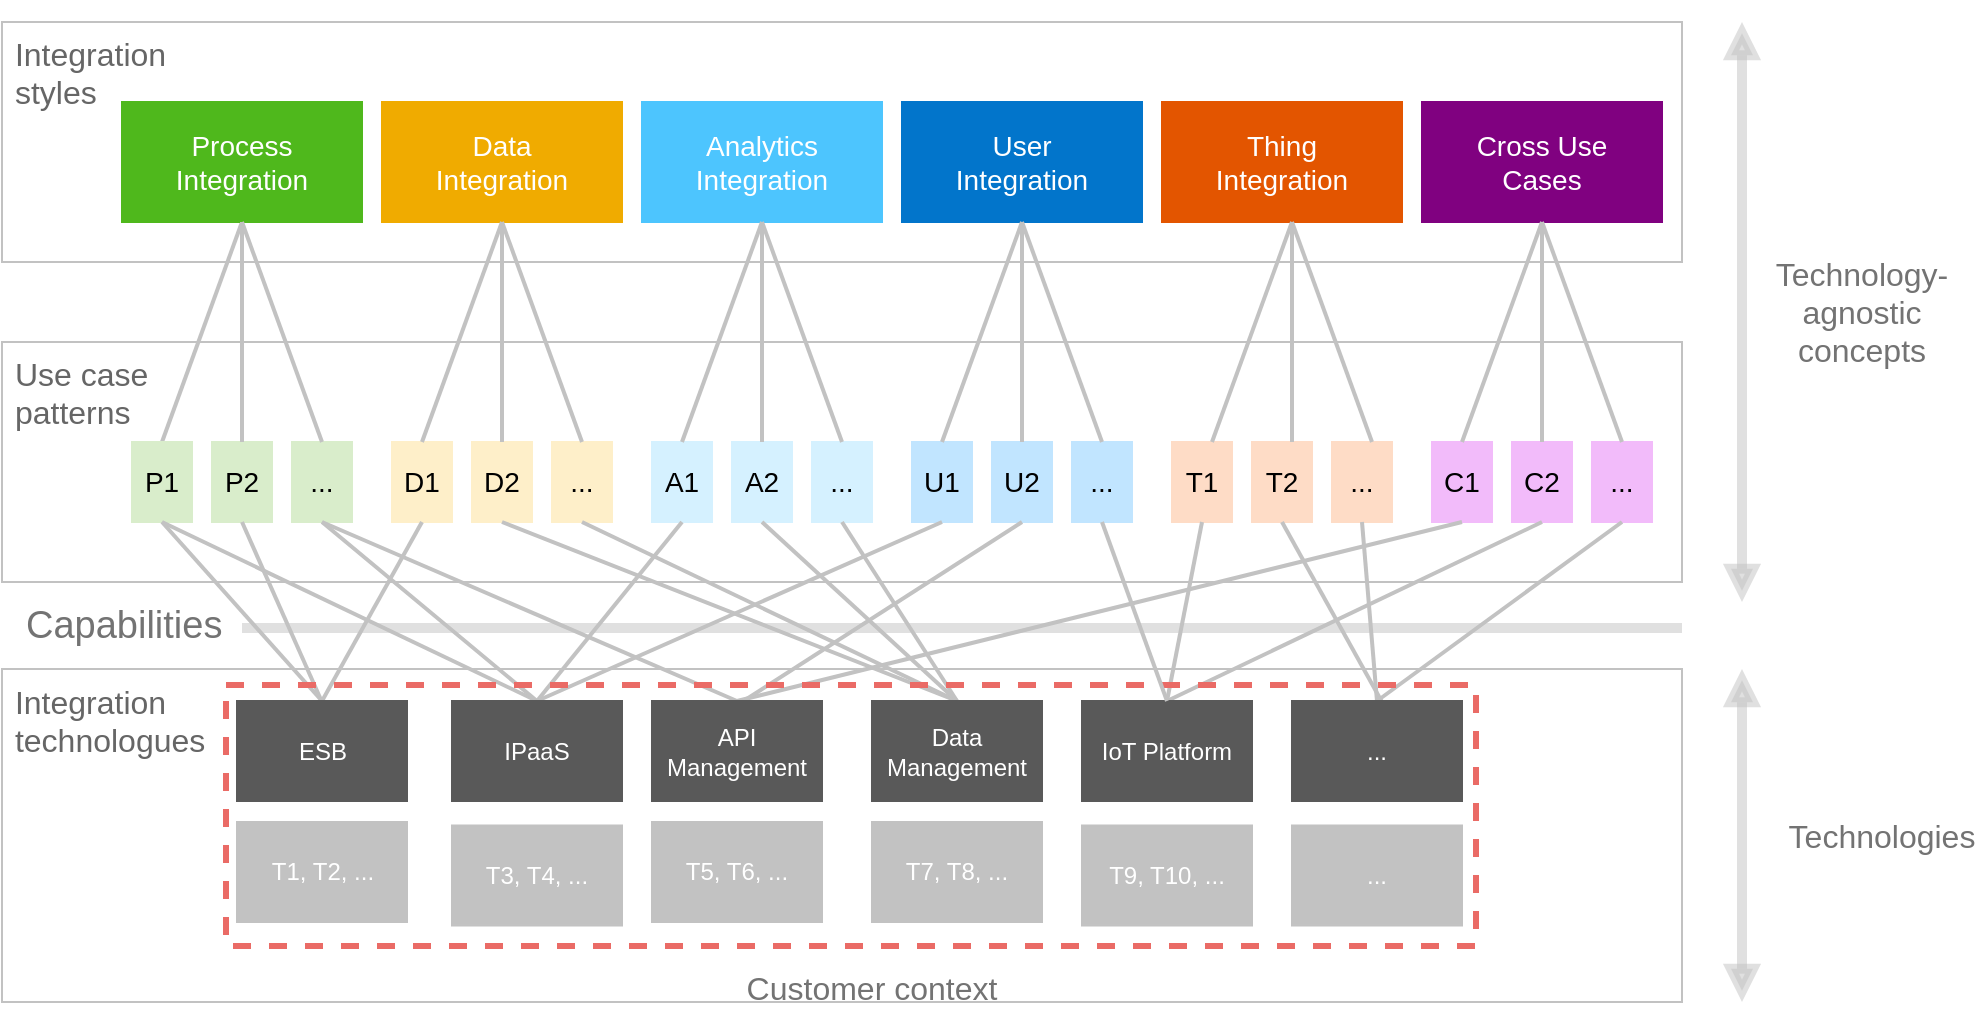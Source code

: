 <mxfile version="22.0.3" type="device">
  <diagram name="Page-1" id="_lqPYmAU1KwCuKE_Vca8">
    <mxGraphModel dx="906" dy="674" grid="1" gridSize="10" guides="1" tooltips="1" connect="1" arrows="1" fold="1" page="1" pageScale="1" pageWidth="827" pageHeight="1169" math="0" shadow="0">
      <root>
        <mxCell id="0" />
        <mxCell id="1" parent="0" />
        <mxCell id="ER2RMjXM4kwSJIYZ8Odj-1" value="&amp;nbsp;Integration &lt;br style=&quot;font-size: 16px;&quot;&gt;&amp;nbsp;styles" style="rounded=0;whiteSpace=wrap;html=1;strokeColor=#C2C2C2;fontSize=16;align=left;verticalAlign=top;fontColor=#666666;" vertex="1" parent="1">
          <mxGeometry x="30" y="30" width="840" height="120" as="geometry" />
        </mxCell>
        <mxCell id="ER2RMjXM4kwSJIYZ8Odj-2" value="&amp;nbsp;Use case&lt;br&gt;&amp;nbsp;patterns" style="rounded=0;whiteSpace=wrap;html=1;strokeColor=#C2C2C2;fontSize=16;align=left;verticalAlign=top;fontColor=#666666;" vertex="1" parent="1">
          <mxGeometry x="30" y="190" width="840" height="120" as="geometry" />
        </mxCell>
        <mxCell id="ER2RMjXM4kwSJIYZ8Odj-3" value="&amp;nbsp;Integration&lt;br&gt;&amp;nbsp;technologues" style="rounded=0;whiteSpace=wrap;html=1;strokeColor=#C2C2C2;fontSize=16;align=left;verticalAlign=top;fontColor=#666666;" vertex="1" parent="1">
          <mxGeometry x="30" y="353.5" width="840" height="166.5" as="geometry" />
        </mxCell>
        <mxCell id="ER2RMjXM4kwSJIYZ8Odj-4" style="edgeStyle=none;shape=connector;rounded=0;orthogonalLoop=1;jettySize=auto;html=1;entryX=0.5;entryY=0;entryDx=0;entryDy=0;labelBackgroundColor=default;strokeColor=#C2C2C2;strokeWidth=2;align=center;verticalAlign=middle;fontFamily=Helvetica;fontSize=11;fontColor=default;startArrow=none;startFill=0;endArrow=none;endFill=0;" edge="1" parent="1" target="ER2RMjXM4kwSJIYZ8Odj-11">
          <mxGeometry relative="1" as="geometry">
            <mxPoint x="150" y="130" as="sourcePoint" />
          </mxGeometry>
        </mxCell>
        <mxCell id="ER2RMjXM4kwSJIYZ8Odj-5" value="&lt;font style=&quot;font-size: 14px;&quot;&gt;Process Integration&lt;/font&gt;" style="rounded=0;whiteSpace=wrap;html=1;fontColor=#FFFFFF;fillColor=#4FB81C;strokeColor=#4FB81C;" vertex="1" parent="1">
          <mxGeometry x="90" y="70" width="120" height="60" as="geometry" />
        </mxCell>
        <mxCell id="ER2RMjXM4kwSJIYZ8Odj-6" value="&lt;font style=&quot;font-size: 14px;&quot;&gt;Data &lt;br&gt;Integration&lt;/font&gt;" style="rounded=0;whiteSpace=wrap;html=1;fontColor=#FFFFFF;fillColor=#F0AB00;strokeColor=#F0AB00;" vertex="1" parent="1">
          <mxGeometry x="220" y="70" width="120" height="60" as="geometry" />
        </mxCell>
        <mxCell id="ER2RMjXM4kwSJIYZ8Odj-7" value="&lt;font style=&quot;font-size: 14px;&quot;&gt;Analytics Integration&lt;/font&gt;" style="rounded=0;whiteSpace=wrap;html=1;fontColor=#FFFFFF;fillColor=#4DC5FE;strokeColor=#4DC5FE;" vertex="1" parent="1">
          <mxGeometry x="350" y="70" width="120" height="60" as="geometry" />
        </mxCell>
        <mxCell id="ER2RMjXM4kwSJIYZ8Odj-8" value="&lt;font style=&quot;font-size: 14px;&quot;&gt;User &lt;br&gt;Integration&lt;/font&gt;" style="rounded=0;whiteSpace=wrap;html=1;fontColor=#FFFFFF;fillColor=#0275CB;strokeColor=#0275CB;" vertex="1" parent="1">
          <mxGeometry x="480" y="70" width="120" height="60" as="geometry" />
        </mxCell>
        <mxCell id="ER2RMjXM4kwSJIYZ8Odj-9" value="&lt;font style=&quot;font-size: 14px;&quot;&gt;Thing &lt;br&gt;Integration&lt;/font&gt;" style="rounded=0;whiteSpace=wrap;html=1;fontColor=#FFFFFF;fillColor=#E35500;strokeColor=#E35500;" vertex="1" parent="1">
          <mxGeometry x="610" y="70" width="120" height="60" as="geometry" />
        </mxCell>
        <mxCell id="ER2RMjXM4kwSJIYZ8Odj-10" value="&lt;font style=&quot;font-size: 14px;&quot;&gt;Cross Use&lt;br&gt;Cases&lt;br&gt;&lt;/font&gt;" style="rounded=0;whiteSpace=wrap;html=1;fontColor=#FFFFFF;fillColor=#800180;strokeColor=#800180;" vertex="1" parent="1">
          <mxGeometry x="740" y="70" width="120" height="60" as="geometry" />
        </mxCell>
        <mxCell id="ER2RMjXM4kwSJIYZ8Odj-11" value="&lt;div style=&quot;font-size: 14px;&quot;&gt;P1&lt;/div&gt;" style="rounded=0;whiteSpace=wrap;html=1;fontColor=#000000;fillColor=#D9EDCB;strokeColor=#D9EDCB;align=center;verticalAlign=middle;fontSize=14;" vertex="1" parent="1">
          <mxGeometry x="95" y="240" width="30" height="40" as="geometry" />
        </mxCell>
        <mxCell id="ER2RMjXM4kwSJIYZ8Odj-12" value="&lt;div style=&quot;font-size: 14px;&quot;&gt;P2&lt;/div&gt;" style="rounded=0;whiteSpace=wrap;html=1;fontColor=#000000;fillColor=#D9EDCB;strokeColor=#D9EDCB;align=center;verticalAlign=middle;fontSize=14;" vertex="1" parent="1">
          <mxGeometry x="135" y="240" width="30" height="40" as="geometry" />
        </mxCell>
        <mxCell id="ER2RMjXM4kwSJIYZ8Odj-13" value="&lt;div style=&quot;font-size: 14px;&quot;&gt;...&lt;/div&gt;" style="rounded=0;whiteSpace=wrap;html=1;fontColor=#000000;fillColor=#D9EDCB;strokeColor=#D9EDCB;align=center;verticalAlign=middle;fontSize=14;" vertex="1" parent="1">
          <mxGeometry x="175" y="240" width="30" height="40" as="geometry" />
        </mxCell>
        <mxCell id="ER2RMjXM4kwSJIYZ8Odj-14" value="&lt;div style=&quot;font-size: 14px;&quot;&gt;D1&lt;/div&gt;" style="rounded=0;whiteSpace=wrap;html=1;fontColor=#000000;fillColor=#FEEFC9;strokeColor=#FEEFC9;align=center;verticalAlign=middle;fontSize=14;" vertex="1" parent="1">
          <mxGeometry x="225" y="240" width="30" height="40" as="geometry" />
        </mxCell>
        <mxCell id="ER2RMjXM4kwSJIYZ8Odj-15" value="&lt;div style=&quot;font-size: 14px;&quot;&gt;D2&lt;/div&gt;" style="rounded=0;whiteSpace=wrap;html=1;fontColor=#000000;fillColor=#FEEFC9;strokeColor=#FEEFC9;align=center;verticalAlign=middle;fontSize=14;" vertex="1" parent="1">
          <mxGeometry x="265" y="240" width="30" height="40" as="geometry" />
        </mxCell>
        <mxCell id="ER2RMjXM4kwSJIYZ8Odj-16" value="&lt;div style=&quot;font-size: 14px;&quot;&gt;...&lt;/div&gt;" style="rounded=0;whiteSpace=wrap;html=1;fontColor=#000000;fillColor=#FEEFC9;strokeColor=#FEEFC9;align=center;verticalAlign=middle;fontSize=14;" vertex="1" parent="1">
          <mxGeometry x="305" y="240" width="30" height="40" as="geometry" />
        </mxCell>
        <mxCell id="ER2RMjXM4kwSJIYZ8Odj-17" value="&lt;div style=&quot;font-size: 14px;&quot;&gt;A1&lt;/div&gt;" style="rounded=0;whiteSpace=wrap;html=1;fontColor=#000000;fillColor=#D5F1FF;strokeColor=#D5F1FF;align=center;verticalAlign=middle;fontSize=14;" vertex="1" parent="1">
          <mxGeometry x="355" y="240" width="30" height="40" as="geometry" />
        </mxCell>
        <mxCell id="ER2RMjXM4kwSJIYZ8Odj-18" value="&lt;div style=&quot;font-size: 14px;&quot;&gt;A2&lt;/div&gt;" style="rounded=0;whiteSpace=wrap;html=1;fontColor=#000000;fillColor=#D5F1FF;strokeColor=#D5F1FF;align=center;verticalAlign=middle;fontSize=14;" vertex="1" parent="1">
          <mxGeometry x="395" y="240" width="30" height="40" as="geometry" />
        </mxCell>
        <mxCell id="ER2RMjXM4kwSJIYZ8Odj-19" value="&lt;div style=&quot;font-size: 14px;&quot;&gt;...&lt;/div&gt;" style="rounded=0;whiteSpace=wrap;html=1;fontColor=#000000;fillColor=#D5F1FF;strokeColor=#D5F1FF;align=center;verticalAlign=middle;fontSize=14;" vertex="1" parent="1">
          <mxGeometry x="435" y="240" width="30" height="40" as="geometry" />
        </mxCell>
        <mxCell id="ER2RMjXM4kwSJIYZ8Odj-20" value="&lt;div style=&quot;font-size: 14px;&quot;&gt;U1&lt;/div&gt;" style="rounded=0;whiteSpace=wrap;html=1;fontColor=#000000;fillColor=#C1E5FF;strokeColor=#C1E5FF;align=center;verticalAlign=middle;fontSize=14;" vertex="1" parent="1">
          <mxGeometry x="485" y="240" width="30" height="40" as="geometry" />
        </mxCell>
        <mxCell id="ER2RMjXM4kwSJIYZ8Odj-21" value="&lt;div style=&quot;font-size: 14px;&quot;&gt;U2&lt;/div&gt;" style="rounded=0;whiteSpace=wrap;html=1;fontColor=#000000;fillColor=#C1E5FF;strokeColor=#C1E5FF;align=center;verticalAlign=middle;fontSize=14;" vertex="1" parent="1">
          <mxGeometry x="525" y="240" width="30" height="40" as="geometry" />
        </mxCell>
        <mxCell id="ER2RMjXM4kwSJIYZ8Odj-22" value="&lt;div style=&quot;font-size: 14px;&quot;&gt;...&lt;/div&gt;" style="rounded=0;whiteSpace=wrap;html=1;fontColor=#000000;fillColor=#C1E5FF;strokeColor=#C1E5FF;align=center;verticalAlign=middle;fontSize=14;" vertex="1" parent="1">
          <mxGeometry x="565" y="240" width="30" height="40" as="geometry" />
        </mxCell>
        <mxCell id="ER2RMjXM4kwSJIYZ8Odj-23" value="&lt;div style=&quot;font-size: 14px;&quot;&gt;T1&lt;/div&gt;" style="rounded=0;whiteSpace=wrap;html=1;fontColor=#000000;fillColor=#FEDCC6;strokeColor=#FEDCC6;align=center;verticalAlign=middle;fontSize=14;" vertex="1" parent="1">
          <mxGeometry x="615" y="240" width="30" height="40" as="geometry" />
        </mxCell>
        <mxCell id="ER2RMjXM4kwSJIYZ8Odj-24" value="&lt;div style=&quot;font-size: 14px;&quot;&gt;T2&lt;/div&gt;" style="rounded=0;whiteSpace=wrap;html=1;fontColor=#000000;fillColor=#FEDCC6;strokeColor=#FEDCC6;align=center;verticalAlign=middle;fontSize=14;" vertex="1" parent="1">
          <mxGeometry x="655" y="240" width="30" height="40" as="geometry" />
        </mxCell>
        <mxCell id="ER2RMjXM4kwSJIYZ8Odj-25" value="&lt;div style=&quot;font-size: 14px;&quot;&gt;...&lt;/div&gt;" style="rounded=0;whiteSpace=wrap;html=1;fontColor=#000000;fillColor=#FEDCC6;strokeColor=#FEDCC6;align=center;verticalAlign=middle;fontSize=14;" vertex="1" parent="1">
          <mxGeometry x="695" y="240" width="30" height="40" as="geometry" />
        </mxCell>
        <mxCell id="ER2RMjXM4kwSJIYZ8Odj-26" value="&lt;div style=&quot;font-size: 14px;&quot;&gt;C1&lt;/div&gt;" style="rounded=0;whiteSpace=wrap;html=1;fontColor=#000000;fillColor=#F2BBFA;strokeColor=#F2BBFA;align=center;verticalAlign=middle;fontSize=14;" vertex="1" parent="1">
          <mxGeometry x="745" y="240" width="30" height="40" as="geometry" />
        </mxCell>
        <mxCell id="ER2RMjXM4kwSJIYZ8Odj-27" value="&lt;div style=&quot;font-size: 14px;&quot;&gt;C2&lt;/div&gt;" style="rounded=0;whiteSpace=wrap;html=1;fontColor=#000000;fillColor=#F2BBFA;strokeColor=#F2BBFA;align=center;verticalAlign=middle;fontSize=14;" vertex="1" parent="1">
          <mxGeometry x="785" y="240" width="30" height="40" as="geometry" />
        </mxCell>
        <mxCell id="ER2RMjXM4kwSJIYZ8Odj-28" value="&lt;div style=&quot;font-size: 14px;&quot;&gt;...&lt;/div&gt;" style="rounded=0;whiteSpace=wrap;html=1;fontColor=#000000;fillColor=#F2BBFA;strokeColor=#F2BBFA;align=center;verticalAlign=middle;fontSize=14;" vertex="1" parent="1">
          <mxGeometry x="825" y="240" width="30" height="40" as="geometry" />
        </mxCell>
        <mxCell id="ER2RMjXM4kwSJIYZ8Odj-29" value="" style="endArrow=block;html=1;rounded=0;strokeWidth=5;strokeColor=#C2C2C2;endFill=1;startArrow=block;startFill=1;opacity=50;" edge="1" parent="1">
          <mxGeometry width="50" height="50" relative="1" as="geometry">
            <mxPoint x="900" y="30" as="sourcePoint" />
            <mxPoint x="900" y="320" as="targetPoint" />
          </mxGeometry>
        </mxCell>
        <mxCell id="ER2RMjXM4kwSJIYZ8Odj-30" value="Technology-&lt;br&gt;agnostic&lt;br&gt;concepts" style="text;html=1;strokeColor=none;fillColor=none;align=center;verticalAlign=middle;whiteSpace=wrap;rounded=0;fontColor=#737373;fontSize=16;" vertex="1" parent="1">
          <mxGeometry x="910" y="130" width="100" height="90" as="geometry" />
        </mxCell>
        <mxCell id="ER2RMjXM4kwSJIYZ8Odj-31" value="" style="endArrow=none;html=1;rounded=0;strokeWidth=5;strokeColor=#C2C2C2;endFill=0;startArrow=none;startFill=0;opacity=50;" edge="1" parent="1">
          <mxGeometry width="50" height="50" relative="1" as="geometry">
            <mxPoint x="150" y="333" as="sourcePoint" />
            <mxPoint x="870" y="333" as="targetPoint" />
          </mxGeometry>
        </mxCell>
        <mxCell id="ER2RMjXM4kwSJIYZ8Odj-32" value="Capabilities" style="text;html=1;strokeColor=none;fillColor=none;align=left;verticalAlign=middle;whiteSpace=wrap;rounded=0;fontColor=#737373;fontSize=19;" vertex="1" parent="1">
          <mxGeometry x="40" y="313.5" width="130" height="36.5" as="geometry" />
        </mxCell>
        <mxCell id="ER2RMjXM4kwSJIYZ8Odj-33" style="edgeStyle=none;shape=connector;rounded=0;orthogonalLoop=1;jettySize=auto;html=1;entryX=0.5;entryY=0;entryDx=0;entryDy=0;labelBackgroundColor=default;strokeColor=#C2C2C2;strokeWidth=2;align=center;verticalAlign=middle;fontFamily=Helvetica;fontSize=11;fontColor=default;startArrow=none;startFill=0;endArrow=none;endFill=0;" edge="1" parent="1" target="ER2RMjXM4kwSJIYZ8Odj-12">
          <mxGeometry relative="1" as="geometry">
            <mxPoint x="150" y="130" as="sourcePoint" />
            <mxPoint x="120" y="250" as="targetPoint" />
          </mxGeometry>
        </mxCell>
        <mxCell id="ER2RMjXM4kwSJIYZ8Odj-34" style="edgeStyle=none;shape=connector;rounded=0;orthogonalLoop=1;jettySize=auto;html=1;entryX=0.5;entryY=0;entryDx=0;entryDy=0;labelBackgroundColor=default;strokeColor=#C2C2C2;strokeWidth=2;align=center;verticalAlign=middle;fontFamily=Helvetica;fontSize=11;fontColor=default;startArrow=none;startFill=0;endArrow=none;endFill=0;exitX=0.5;exitY=1;exitDx=0;exitDy=0;" edge="1" parent="1" source="ER2RMjXM4kwSJIYZ8Odj-5" target="ER2RMjXM4kwSJIYZ8Odj-13">
          <mxGeometry relative="1" as="geometry">
            <mxPoint x="161" y="150" as="sourcePoint" />
            <mxPoint x="130" y="260" as="targetPoint" />
          </mxGeometry>
        </mxCell>
        <mxCell id="ER2RMjXM4kwSJIYZ8Odj-35" style="edgeStyle=none;shape=connector;rounded=0;orthogonalLoop=1;jettySize=auto;html=1;entryX=0.5;entryY=0;entryDx=0;entryDy=0;labelBackgroundColor=default;strokeColor=#C2C2C2;strokeWidth=2;align=center;verticalAlign=middle;fontFamily=Helvetica;fontSize=11;fontColor=default;startArrow=none;startFill=0;endArrow=none;endFill=0;" edge="1" parent="1">
          <mxGeometry relative="1" as="geometry">
            <mxPoint x="280" y="130" as="sourcePoint" />
            <mxPoint x="240" y="240" as="targetPoint" />
          </mxGeometry>
        </mxCell>
        <mxCell id="ER2RMjXM4kwSJIYZ8Odj-36" style="edgeStyle=none;shape=connector;rounded=0;orthogonalLoop=1;jettySize=auto;html=1;entryX=0.5;entryY=0;entryDx=0;entryDy=0;labelBackgroundColor=default;strokeColor=#C2C2C2;strokeWidth=2;align=center;verticalAlign=middle;fontFamily=Helvetica;fontSize=11;fontColor=default;startArrow=none;startFill=0;endArrow=none;endFill=0;" edge="1" parent="1">
          <mxGeometry relative="1" as="geometry">
            <mxPoint x="280" y="130" as="sourcePoint" />
            <mxPoint x="280" y="240" as="targetPoint" />
          </mxGeometry>
        </mxCell>
        <mxCell id="ER2RMjXM4kwSJIYZ8Odj-37" style="edgeStyle=none;shape=connector;rounded=0;orthogonalLoop=1;jettySize=auto;html=1;entryX=0.5;entryY=0;entryDx=0;entryDy=0;labelBackgroundColor=default;strokeColor=#C2C2C2;strokeWidth=2;align=center;verticalAlign=middle;fontFamily=Helvetica;fontSize=11;fontColor=default;startArrow=none;startFill=0;endArrow=none;endFill=0;exitX=0.5;exitY=1;exitDx=0;exitDy=0;" edge="1" parent="1">
          <mxGeometry relative="1" as="geometry">
            <mxPoint x="280" y="130" as="sourcePoint" />
            <mxPoint x="320" y="240" as="targetPoint" />
          </mxGeometry>
        </mxCell>
        <mxCell id="ER2RMjXM4kwSJIYZ8Odj-38" style="edgeStyle=none;shape=connector;rounded=0;orthogonalLoop=1;jettySize=auto;html=1;entryX=0.5;entryY=0;entryDx=0;entryDy=0;labelBackgroundColor=default;strokeColor=#C2C2C2;strokeWidth=2;align=center;verticalAlign=middle;fontFamily=Helvetica;fontSize=11;fontColor=default;startArrow=none;startFill=0;endArrow=none;endFill=0;" edge="1" parent="1">
          <mxGeometry relative="1" as="geometry">
            <mxPoint x="410" y="130" as="sourcePoint" />
            <mxPoint x="370" y="240" as="targetPoint" />
          </mxGeometry>
        </mxCell>
        <mxCell id="ER2RMjXM4kwSJIYZ8Odj-39" style="edgeStyle=none;shape=connector;rounded=0;orthogonalLoop=1;jettySize=auto;html=1;entryX=0.5;entryY=0;entryDx=0;entryDy=0;labelBackgroundColor=default;strokeColor=#C2C2C2;strokeWidth=2;align=center;verticalAlign=middle;fontFamily=Helvetica;fontSize=11;fontColor=default;startArrow=none;startFill=0;endArrow=none;endFill=0;" edge="1" parent="1">
          <mxGeometry relative="1" as="geometry">
            <mxPoint x="410" y="130" as="sourcePoint" />
            <mxPoint x="410" y="240" as="targetPoint" />
          </mxGeometry>
        </mxCell>
        <mxCell id="ER2RMjXM4kwSJIYZ8Odj-40" style="edgeStyle=none;shape=connector;rounded=0;orthogonalLoop=1;jettySize=auto;html=1;entryX=0.5;entryY=0;entryDx=0;entryDy=0;labelBackgroundColor=default;strokeColor=#C2C2C2;strokeWidth=2;align=center;verticalAlign=middle;fontFamily=Helvetica;fontSize=11;fontColor=default;startArrow=none;startFill=0;endArrow=none;endFill=0;exitX=0.5;exitY=1;exitDx=0;exitDy=0;" edge="1" parent="1">
          <mxGeometry relative="1" as="geometry">
            <mxPoint x="410" y="130" as="sourcePoint" />
            <mxPoint x="450" y="240" as="targetPoint" />
          </mxGeometry>
        </mxCell>
        <mxCell id="ER2RMjXM4kwSJIYZ8Odj-41" style="edgeStyle=none;shape=connector;rounded=0;orthogonalLoop=1;jettySize=auto;html=1;entryX=0.5;entryY=0;entryDx=0;entryDy=0;labelBackgroundColor=default;strokeColor=#C2C2C2;strokeWidth=2;align=center;verticalAlign=middle;fontFamily=Helvetica;fontSize=11;fontColor=default;startArrow=none;startFill=0;endArrow=none;endFill=0;" edge="1" parent="1">
          <mxGeometry relative="1" as="geometry">
            <mxPoint x="540" y="130" as="sourcePoint" />
            <mxPoint x="500" y="240" as="targetPoint" />
          </mxGeometry>
        </mxCell>
        <mxCell id="ER2RMjXM4kwSJIYZ8Odj-42" style="edgeStyle=none;shape=connector;rounded=0;orthogonalLoop=1;jettySize=auto;html=1;entryX=0.5;entryY=0;entryDx=0;entryDy=0;labelBackgroundColor=default;strokeColor=#C2C2C2;strokeWidth=2;align=center;verticalAlign=middle;fontFamily=Helvetica;fontSize=11;fontColor=default;startArrow=none;startFill=0;endArrow=none;endFill=0;" edge="1" parent="1">
          <mxGeometry relative="1" as="geometry">
            <mxPoint x="540" y="130" as="sourcePoint" />
            <mxPoint x="540" y="240" as="targetPoint" />
          </mxGeometry>
        </mxCell>
        <mxCell id="ER2RMjXM4kwSJIYZ8Odj-43" style="edgeStyle=none;shape=connector;rounded=0;orthogonalLoop=1;jettySize=auto;html=1;entryX=0.5;entryY=0;entryDx=0;entryDy=0;labelBackgroundColor=default;strokeColor=#C2C2C2;strokeWidth=2;align=center;verticalAlign=middle;fontFamily=Helvetica;fontSize=11;fontColor=default;startArrow=none;startFill=0;endArrow=none;endFill=0;exitX=0.5;exitY=1;exitDx=0;exitDy=0;" edge="1" parent="1">
          <mxGeometry relative="1" as="geometry">
            <mxPoint x="540" y="130" as="sourcePoint" />
            <mxPoint x="580" y="240" as="targetPoint" />
          </mxGeometry>
        </mxCell>
        <mxCell id="ER2RMjXM4kwSJIYZ8Odj-44" style="edgeStyle=none;shape=connector;rounded=0;orthogonalLoop=1;jettySize=auto;html=1;entryX=0.5;entryY=0;entryDx=0;entryDy=0;labelBackgroundColor=default;strokeColor=#C2C2C2;strokeWidth=2;align=center;verticalAlign=middle;fontFamily=Helvetica;fontSize=11;fontColor=default;startArrow=none;startFill=0;endArrow=none;endFill=0;" edge="1" parent="1">
          <mxGeometry relative="1" as="geometry">
            <mxPoint x="675" y="130" as="sourcePoint" />
            <mxPoint x="635" y="240" as="targetPoint" />
          </mxGeometry>
        </mxCell>
        <mxCell id="ER2RMjXM4kwSJIYZ8Odj-45" style="edgeStyle=none;shape=connector;rounded=0;orthogonalLoop=1;jettySize=auto;html=1;entryX=0.5;entryY=0;entryDx=0;entryDy=0;labelBackgroundColor=default;strokeColor=#C2C2C2;strokeWidth=2;align=center;verticalAlign=middle;fontFamily=Helvetica;fontSize=11;fontColor=default;startArrow=none;startFill=0;endArrow=none;endFill=0;" edge="1" parent="1">
          <mxGeometry relative="1" as="geometry">
            <mxPoint x="675" y="130" as="sourcePoint" />
            <mxPoint x="675" y="240" as="targetPoint" />
          </mxGeometry>
        </mxCell>
        <mxCell id="ER2RMjXM4kwSJIYZ8Odj-46" style="edgeStyle=none;shape=connector;rounded=0;orthogonalLoop=1;jettySize=auto;html=1;entryX=0.5;entryY=0;entryDx=0;entryDy=0;labelBackgroundColor=default;strokeColor=#C2C2C2;strokeWidth=2;align=center;verticalAlign=middle;fontFamily=Helvetica;fontSize=11;fontColor=default;startArrow=none;startFill=0;endArrow=none;endFill=0;exitX=0.5;exitY=1;exitDx=0;exitDy=0;" edge="1" parent="1">
          <mxGeometry relative="1" as="geometry">
            <mxPoint x="675" y="130" as="sourcePoint" />
            <mxPoint x="715" y="240" as="targetPoint" />
          </mxGeometry>
        </mxCell>
        <mxCell id="ER2RMjXM4kwSJIYZ8Odj-47" style="edgeStyle=none;shape=connector;rounded=0;orthogonalLoop=1;jettySize=auto;html=1;entryX=0.5;entryY=0;entryDx=0;entryDy=0;labelBackgroundColor=default;strokeColor=#C2C2C2;strokeWidth=2;align=center;verticalAlign=middle;fontFamily=Helvetica;fontSize=11;fontColor=default;startArrow=none;startFill=0;endArrow=none;endFill=0;" edge="1" parent="1">
          <mxGeometry relative="1" as="geometry">
            <mxPoint x="800" y="130" as="sourcePoint" />
            <mxPoint x="760" y="240" as="targetPoint" />
          </mxGeometry>
        </mxCell>
        <mxCell id="ER2RMjXM4kwSJIYZ8Odj-48" style="edgeStyle=none;shape=connector;rounded=0;orthogonalLoop=1;jettySize=auto;html=1;entryX=0.5;entryY=0;entryDx=0;entryDy=0;labelBackgroundColor=default;strokeColor=#C2C2C2;strokeWidth=2;align=center;verticalAlign=middle;fontFamily=Helvetica;fontSize=11;fontColor=default;startArrow=none;startFill=0;endArrow=none;endFill=0;" edge="1" parent="1">
          <mxGeometry relative="1" as="geometry">
            <mxPoint x="800" y="130" as="sourcePoint" />
            <mxPoint x="800" y="240" as="targetPoint" />
          </mxGeometry>
        </mxCell>
        <mxCell id="ER2RMjXM4kwSJIYZ8Odj-49" style="edgeStyle=none;shape=connector;rounded=0;orthogonalLoop=1;jettySize=auto;html=1;entryX=0.5;entryY=0;entryDx=0;entryDy=0;labelBackgroundColor=default;strokeColor=#C2C2C2;strokeWidth=2;align=center;verticalAlign=middle;fontFamily=Helvetica;fontSize=11;fontColor=default;startArrow=none;startFill=0;endArrow=none;endFill=0;exitX=0.5;exitY=1;exitDx=0;exitDy=0;" edge="1" parent="1">
          <mxGeometry relative="1" as="geometry">
            <mxPoint x="800" y="130" as="sourcePoint" />
            <mxPoint x="840" y="240" as="targetPoint" />
          </mxGeometry>
        </mxCell>
        <mxCell id="ER2RMjXM4kwSJIYZ8Odj-50" value="" style="endArrow=block;html=1;rounded=0;strokeWidth=5;strokeColor=#C2C2C2;endFill=1;startArrow=block;startFill=1;opacity=50;" edge="1" parent="1">
          <mxGeometry width="50" height="50" relative="1" as="geometry">
            <mxPoint x="900" y="353.5" as="sourcePoint" />
            <mxPoint x="900" y="520" as="targetPoint" />
          </mxGeometry>
        </mxCell>
        <mxCell id="ER2RMjXM4kwSJIYZ8Odj-51" value="Technologies" style="text;html=1;strokeColor=none;fillColor=none;align=center;verticalAlign=middle;whiteSpace=wrap;rounded=0;fontColor=#737373;fontSize=16;" vertex="1" parent="1">
          <mxGeometry x="920" y="391.75" width="100" height="90" as="geometry" />
        </mxCell>
        <mxCell id="ER2RMjXM4kwSJIYZ8Odj-52" value="Customer context" style="text;html=1;strokeColor=none;fillColor=none;align=center;verticalAlign=middle;whiteSpace=wrap;rounded=0;fontColor=#737373;fontSize=16;" vertex="1" parent="1">
          <mxGeometry x="290" y="506.5" width="350" height="13.5" as="geometry" />
        </mxCell>
        <mxCell id="ER2RMjXM4kwSJIYZ8Odj-55" style="edgeStyle=none;shape=connector;rounded=0;orthogonalLoop=1;jettySize=auto;html=1;entryX=0.5;entryY=1;entryDx=0;entryDy=0;labelBackgroundColor=default;strokeColor=#C2C2C2;strokeWidth=2;align=center;verticalAlign=middle;fontFamily=Helvetica;fontSize=11;fontColor=default;startArrow=none;startFill=0;endArrow=none;endFill=0;exitX=0.5;exitY=0;exitDx=0;exitDy=0;" edge="1" parent="1" source="ER2RMjXM4kwSJIYZ8Odj-80" target="ER2RMjXM4kwSJIYZ8Odj-11">
          <mxGeometry relative="1" as="geometry">
            <mxPoint x="160" y="140" as="sourcePoint" />
            <mxPoint x="120" y="250" as="targetPoint" />
          </mxGeometry>
        </mxCell>
        <mxCell id="ER2RMjXM4kwSJIYZ8Odj-56" style="edgeStyle=none;shape=connector;rounded=0;orthogonalLoop=1;jettySize=auto;html=1;entryX=0.5;entryY=1;entryDx=0;entryDy=0;labelBackgroundColor=default;strokeColor=#C2C2C2;strokeWidth=2;align=center;verticalAlign=middle;fontFamily=Helvetica;fontSize=11;fontColor=default;startArrow=none;startFill=0;endArrow=none;endFill=0;" edge="1" parent="1" target="ER2RMjXM4kwSJIYZ8Odj-12">
          <mxGeometry relative="1" as="geometry">
            <mxPoint x="190" y="370" as="sourcePoint" />
            <mxPoint x="120" y="290" as="targetPoint" />
          </mxGeometry>
        </mxCell>
        <mxCell id="ER2RMjXM4kwSJIYZ8Odj-57" style="edgeStyle=none;shape=connector;rounded=0;orthogonalLoop=1;jettySize=auto;html=1;entryX=0.5;entryY=1;entryDx=0;entryDy=0;labelBackgroundColor=default;strokeColor=#C2C2C2;strokeWidth=2;align=center;verticalAlign=middle;fontFamily=Helvetica;fontSize=11;fontColor=default;startArrow=none;startFill=0;endArrow=none;endFill=0;exitX=0.5;exitY=0;exitDx=0;exitDy=0;" edge="1" parent="1" source="ER2RMjXM4kwSJIYZ8Odj-81" target="ER2RMjXM4kwSJIYZ8Odj-11">
          <mxGeometry relative="1" as="geometry">
            <mxPoint x="200" y="380" as="sourcePoint" />
            <mxPoint x="120" y="290" as="targetPoint" />
          </mxGeometry>
        </mxCell>
        <mxCell id="ER2RMjXM4kwSJIYZ8Odj-58" style="edgeStyle=none;shape=connector;rounded=0;orthogonalLoop=1;jettySize=auto;html=1;entryX=0.5;entryY=1;entryDx=0;entryDy=0;labelBackgroundColor=default;strokeColor=#C2C2C2;strokeWidth=2;align=center;verticalAlign=middle;fontFamily=Helvetica;fontSize=11;fontColor=default;startArrow=none;startFill=0;endArrow=none;endFill=0;exitX=0.5;exitY=0;exitDx=0;exitDy=0;" edge="1" parent="1" source="ER2RMjXM4kwSJIYZ8Odj-81" target="ER2RMjXM4kwSJIYZ8Odj-13">
          <mxGeometry relative="1" as="geometry">
            <mxPoint x="308" y="380" as="sourcePoint" />
            <mxPoint x="120" y="290" as="targetPoint" />
          </mxGeometry>
        </mxCell>
        <mxCell id="ER2RMjXM4kwSJIYZ8Odj-59" style="edgeStyle=none;shape=connector;rounded=0;orthogonalLoop=1;jettySize=auto;html=1;entryX=0.5;entryY=1;entryDx=0;entryDy=0;labelBackgroundColor=default;strokeColor=#C2C2C2;strokeWidth=2;align=center;verticalAlign=middle;fontFamily=Helvetica;fontSize=11;fontColor=default;startArrow=none;startFill=0;endArrow=none;endFill=0;exitX=0.5;exitY=0;exitDx=0;exitDy=0;" edge="1" parent="1" source="ER2RMjXM4kwSJIYZ8Odj-82" target="ER2RMjXM4kwSJIYZ8Odj-13">
          <mxGeometry relative="1" as="geometry">
            <mxPoint x="308" y="380" as="sourcePoint" />
            <mxPoint x="200" y="290" as="targetPoint" />
          </mxGeometry>
        </mxCell>
        <mxCell id="ER2RMjXM4kwSJIYZ8Odj-60" style="edgeStyle=none;shape=connector;rounded=0;orthogonalLoop=1;jettySize=auto;html=1;entryX=0.5;entryY=1;entryDx=0;entryDy=0;labelBackgroundColor=default;strokeColor=#C2C2C2;strokeWidth=2;align=center;verticalAlign=middle;fontFamily=Helvetica;fontSize=11;fontColor=default;startArrow=none;startFill=0;endArrow=none;endFill=0;exitX=0.5;exitY=0;exitDx=0;exitDy=0;" edge="1" parent="1" source="ER2RMjXM4kwSJIYZ8Odj-80" target="ER2RMjXM4kwSJIYZ8Odj-14">
          <mxGeometry relative="1" as="geometry">
            <mxPoint x="408" y="380" as="sourcePoint" />
            <mxPoint x="200" y="290" as="targetPoint" />
          </mxGeometry>
        </mxCell>
        <mxCell id="ER2RMjXM4kwSJIYZ8Odj-61" style="edgeStyle=none;shape=connector;rounded=0;orthogonalLoop=1;jettySize=auto;html=1;entryX=0.5;entryY=1;entryDx=0;entryDy=0;labelBackgroundColor=default;strokeColor=#C2C2C2;strokeWidth=2;align=center;verticalAlign=middle;fontFamily=Helvetica;fontSize=11;fontColor=default;startArrow=none;startFill=0;endArrow=none;endFill=0;exitX=0.5;exitY=0;exitDx=0;exitDy=0;" edge="1" parent="1" source="ER2RMjXM4kwSJIYZ8Odj-83" target="ER2RMjXM4kwSJIYZ8Odj-15">
          <mxGeometry relative="1" as="geometry">
            <mxPoint x="200" y="380" as="sourcePoint" />
            <mxPoint x="250" y="290" as="targetPoint" />
          </mxGeometry>
        </mxCell>
        <mxCell id="ER2RMjXM4kwSJIYZ8Odj-62" style="edgeStyle=none;shape=connector;rounded=0;orthogonalLoop=1;jettySize=auto;html=1;entryX=0.5;entryY=1;entryDx=0;entryDy=0;labelBackgroundColor=default;strokeColor=#C2C2C2;strokeWidth=2;align=center;verticalAlign=middle;fontFamily=Helvetica;fontSize=11;fontColor=default;startArrow=none;startFill=0;endArrow=none;endFill=0;exitX=0.5;exitY=0;exitDx=0;exitDy=0;" edge="1" parent="1" source="ER2RMjXM4kwSJIYZ8Odj-83" target="ER2RMjXM4kwSJIYZ8Odj-16">
          <mxGeometry relative="1" as="geometry">
            <mxPoint x="518" y="380" as="sourcePoint" />
            <mxPoint x="290" y="290" as="targetPoint" />
          </mxGeometry>
        </mxCell>
        <mxCell id="ER2RMjXM4kwSJIYZ8Odj-63" style="edgeStyle=none;shape=connector;rounded=0;orthogonalLoop=1;jettySize=auto;html=1;entryX=0.5;entryY=1;entryDx=0;entryDy=0;labelBackgroundColor=default;strokeColor=#C2C2C2;strokeWidth=2;align=center;verticalAlign=middle;fontFamily=Helvetica;fontSize=11;fontColor=default;startArrow=none;startFill=0;endArrow=none;endFill=0;exitX=0.5;exitY=0;exitDx=0;exitDy=0;" edge="1" parent="1" source="ER2RMjXM4kwSJIYZ8Odj-81" target="ER2RMjXM4kwSJIYZ8Odj-17">
          <mxGeometry relative="1" as="geometry">
            <mxPoint x="308" y="380" as="sourcePoint" />
            <mxPoint x="120" y="290" as="targetPoint" />
          </mxGeometry>
        </mxCell>
        <mxCell id="ER2RMjXM4kwSJIYZ8Odj-64" style="edgeStyle=none;shape=connector;rounded=0;orthogonalLoop=1;jettySize=auto;html=1;entryX=0.5;entryY=1;entryDx=0;entryDy=0;labelBackgroundColor=default;strokeColor=#C2C2C2;strokeWidth=2;align=center;verticalAlign=middle;fontFamily=Helvetica;fontSize=11;fontColor=default;startArrow=none;startFill=0;endArrow=none;endFill=0;exitX=0.5;exitY=0;exitDx=0;exitDy=0;" edge="1" parent="1" source="ER2RMjXM4kwSJIYZ8Odj-83" target="ER2RMjXM4kwSJIYZ8Odj-18">
          <mxGeometry relative="1" as="geometry">
            <mxPoint x="308" y="380" as="sourcePoint" />
            <mxPoint x="380" y="290" as="targetPoint" />
          </mxGeometry>
        </mxCell>
        <mxCell id="ER2RMjXM4kwSJIYZ8Odj-65" style="edgeStyle=none;shape=connector;rounded=0;orthogonalLoop=1;jettySize=auto;html=1;entryX=0.5;entryY=1;entryDx=0;entryDy=0;labelBackgroundColor=default;strokeColor=#C2C2C2;strokeWidth=2;align=center;verticalAlign=middle;fontFamily=Helvetica;fontSize=11;fontColor=default;startArrow=none;startFill=0;endArrow=none;endFill=0;exitX=0.5;exitY=0;exitDx=0;exitDy=0;" edge="1" parent="1" source="ER2RMjXM4kwSJIYZ8Odj-83" target="ER2RMjXM4kwSJIYZ8Odj-19">
          <mxGeometry relative="1" as="geometry">
            <mxPoint x="408" y="380" as="sourcePoint" />
            <mxPoint x="420" y="290" as="targetPoint" />
          </mxGeometry>
        </mxCell>
        <mxCell id="ER2RMjXM4kwSJIYZ8Odj-66" style="edgeStyle=none;shape=connector;rounded=0;orthogonalLoop=1;jettySize=auto;html=1;entryX=0.5;entryY=1;entryDx=0;entryDy=0;labelBackgroundColor=default;strokeColor=#C2C2C2;strokeWidth=2;align=center;verticalAlign=middle;fontFamily=Helvetica;fontSize=11;fontColor=default;startArrow=none;startFill=0;endArrow=none;endFill=0;exitX=0.5;exitY=0;exitDx=0;exitDy=0;" edge="1" parent="1" source="ER2RMjXM4kwSJIYZ8Odj-82" target="ER2RMjXM4kwSJIYZ8Odj-26">
          <mxGeometry relative="1" as="geometry">
            <mxPoint x="518" y="380" as="sourcePoint" />
            <mxPoint x="460" y="290" as="targetPoint" />
          </mxGeometry>
        </mxCell>
        <mxCell id="ER2RMjXM4kwSJIYZ8Odj-67" style="edgeStyle=none;shape=connector;rounded=0;orthogonalLoop=1;jettySize=auto;html=1;entryX=0.5;entryY=1;entryDx=0;entryDy=0;labelBackgroundColor=default;strokeColor=#C2C2C2;strokeWidth=2;align=center;verticalAlign=middle;fontFamily=Helvetica;fontSize=11;fontColor=default;startArrow=none;startFill=0;endArrow=none;endFill=0;exitX=0.5;exitY=0;exitDx=0;exitDy=0;" edge="1" parent="1" source="ER2RMjXM4kwSJIYZ8Odj-79" target="ER2RMjXM4kwSJIYZ8Odj-28">
          <mxGeometry relative="1" as="geometry">
            <mxPoint x="408" y="380" as="sourcePoint" />
            <mxPoint x="770" y="290" as="targetPoint" />
          </mxGeometry>
        </mxCell>
        <mxCell id="ER2RMjXM4kwSJIYZ8Odj-68" style="edgeStyle=none;shape=connector;rounded=0;orthogonalLoop=1;jettySize=auto;html=1;entryX=0.5;entryY=1;entryDx=0;entryDy=0;labelBackgroundColor=default;strokeColor=#C2C2C2;strokeWidth=2;align=center;verticalAlign=middle;fontFamily=Helvetica;fontSize=11;fontColor=default;startArrow=none;startFill=0;endArrow=none;endFill=0;exitX=0.5;exitY=0;exitDx=0;exitDy=0;" edge="1" parent="1" source="ER2RMjXM4kwSJIYZ8Odj-78" target="ER2RMjXM4kwSJIYZ8Odj-27">
          <mxGeometry relative="1" as="geometry">
            <mxPoint x="728" y="380" as="sourcePoint" />
            <mxPoint x="850" y="290" as="targetPoint" />
          </mxGeometry>
        </mxCell>
        <mxCell id="ER2RMjXM4kwSJIYZ8Odj-69" style="edgeStyle=none;shape=connector;rounded=0;orthogonalLoop=1;jettySize=auto;html=1;entryX=0.5;entryY=1;entryDx=0;entryDy=0;labelBackgroundColor=default;strokeColor=#C2C2C2;strokeWidth=2;align=center;verticalAlign=middle;fontFamily=Helvetica;fontSize=11;fontColor=default;startArrow=none;startFill=0;endArrow=none;endFill=0;exitX=0.5;exitY=0;exitDx=0;exitDy=0;" edge="1" parent="1" source="ER2RMjXM4kwSJIYZ8Odj-79" target="ER2RMjXM4kwSJIYZ8Odj-25">
          <mxGeometry relative="1" as="geometry">
            <mxPoint x="623" y="380" as="sourcePoint" />
            <mxPoint x="810" y="290" as="targetPoint" />
          </mxGeometry>
        </mxCell>
        <mxCell id="ER2RMjXM4kwSJIYZ8Odj-70" style="edgeStyle=none;shape=connector;rounded=0;orthogonalLoop=1;jettySize=auto;html=1;entryX=0.5;entryY=1;entryDx=0;entryDy=0;labelBackgroundColor=default;strokeColor=#C2C2C2;strokeWidth=2;align=center;verticalAlign=middle;fontFamily=Helvetica;fontSize=11;fontColor=default;startArrow=none;startFill=0;endArrow=none;endFill=0;" edge="1" parent="1" target="ER2RMjXM4kwSJIYZ8Odj-24">
          <mxGeometry relative="1" as="geometry">
            <mxPoint x="720" y="370" as="sourcePoint" />
            <mxPoint x="720" y="290" as="targetPoint" />
          </mxGeometry>
        </mxCell>
        <mxCell id="ER2RMjXM4kwSJIYZ8Odj-71" style="edgeStyle=none;shape=connector;rounded=0;orthogonalLoop=1;jettySize=auto;html=1;entryX=0.5;entryY=1;entryDx=0;entryDy=0;labelBackgroundColor=default;strokeColor=#C2C2C2;strokeWidth=2;align=center;verticalAlign=middle;fontFamily=Helvetica;fontSize=11;fontColor=default;startArrow=none;startFill=0;endArrow=none;endFill=0;exitX=0.5;exitY=0;exitDx=0;exitDy=0;" edge="1" parent="1" source="ER2RMjXM4kwSJIYZ8Odj-81" target="ER2RMjXM4kwSJIYZ8Odj-20">
          <mxGeometry relative="1" as="geometry">
            <mxPoint x="730" y="380" as="sourcePoint" />
            <mxPoint x="680" y="290" as="targetPoint" />
          </mxGeometry>
        </mxCell>
        <mxCell id="ER2RMjXM4kwSJIYZ8Odj-72" style="edgeStyle=none;shape=connector;rounded=0;orthogonalLoop=1;jettySize=auto;html=1;entryX=0.5;entryY=1;entryDx=0;entryDy=0;labelBackgroundColor=default;strokeColor=#C2C2C2;strokeWidth=2;align=center;verticalAlign=middle;fontFamily=Helvetica;fontSize=11;fontColor=default;startArrow=none;startFill=0;endArrow=none;endFill=0;exitX=0.5;exitY=0;exitDx=0;exitDy=0;" edge="1" parent="1" source="ER2RMjXM4kwSJIYZ8Odj-78" target="ER2RMjXM4kwSJIYZ8Odj-23">
          <mxGeometry relative="1" as="geometry">
            <mxPoint x="730" y="380" as="sourcePoint" />
            <mxPoint x="680" y="290" as="targetPoint" />
          </mxGeometry>
        </mxCell>
        <mxCell id="ER2RMjXM4kwSJIYZ8Odj-73" style="edgeStyle=none;shape=connector;rounded=0;orthogonalLoop=1;jettySize=auto;html=1;entryX=0.5;entryY=1;entryDx=0;entryDy=0;labelBackgroundColor=default;strokeColor=#C2C2C2;strokeWidth=2;align=center;verticalAlign=middle;fontFamily=Helvetica;fontSize=11;fontColor=default;startArrow=none;startFill=0;endArrow=none;endFill=0;" edge="1" parent="1" target="ER2RMjXM4kwSJIYZ8Odj-21">
          <mxGeometry relative="1" as="geometry">
            <mxPoint x="400" y="370" as="sourcePoint" />
            <mxPoint x="510" y="290" as="targetPoint" />
          </mxGeometry>
        </mxCell>
        <mxCell id="ER2RMjXM4kwSJIYZ8Odj-78" value="&lt;font color=&quot;#ffffff&quot;&gt;IoT Platform&lt;/font&gt;" style="rounded=0;whiteSpace=wrap;html=1;fillColor=#595959;strokeColor=#595959;" vertex="1" parent="1">
          <mxGeometry x="570" y="369.5" width="85" height="50" as="geometry" />
        </mxCell>
        <mxCell id="ER2RMjXM4kwSJIYZ8Odj-79" value="&lt;font color=&quot;#ffffff&quot;&gt;...&lt;/font&gt;" style="rounded=0;whiteSpace=wrap;html=1;fillColor=#595959;strokeColor=#595959;" vertex="1" parent="1">
          <mxGeometry x="675" y="369.5" width="85" height="50" as="geometry" />
        </mxCell>
        <mxCell id="ER2RMjXM4kwSJIYZ8Odj-80" value="&lt;font color=&quot;#ffffff&quot;&gt;ESB&lt;/font&gt;" style="rounded=0;whiteSpace=wrap;html=1;fillColor=#595959;strokeColor=#595959;" vertex="1" parent="1">
          <mxGeometry x="147.5" y="369.5" width="85" height="50" as="geometry" />
        </mxCell>
        <mxCell id="ER2RMjXM4kwSJIYZ8Odj-81" value="&lt;font color=&quot;#ffffff&quot;&gt;IPaaS&lt;/font&gt;" style="rounded=0;whiteSpace=wrap;html=1;fillColor=#595959;strokeColor=#595959;" vertex="1" parent="1">
          <mxGeometry x="255" y="369.5" width="85" height="50" as="geometry" />
        </mxCell>
        <mxCell id="ER2RMjXM4kwSJIYZ8Odj-82" value="&lt;font color=&quot;#ffffff&quot;&gt;API Management&lt;/font&gt;" style="rounded=0;whiteSpace=wrap;html=1;fillColor=#595959;strokeColor=#595959;" vertex="1" parent="1">
          <mxGeometry x="355" y="369.5" width="85" height="50" as="geometry" />
        </mxCell>
        <mxCell id="ER2RMjXM4kwSJIYZ8Odj-83" value="&lt;font color=&quot;#ffffff&quot;&gt;Data Management&lt;/font&gt;" style="rounded=0;whiteSpace=wrap;html=1;fillColor=#595959;strokeColor=#595959;" vertex="1" parent="1">
          <mxGeometry x="465" y="369.5" width="85" height="50" as="geometry" />
        </mxCell>
        <mxCell id="ER2RMjXM4kwSJIYZ8Odj-84" value="&lt;font color=&quot;#ffffff&quot;&gt;T1, T2, ...&lt;/font&gt;" style="rounded=0;whiteSpace=wrap;html=1;fillColor=#C2C2C2;strokeColor=#C2C2C2;" vertex="1" parent="1">
          <mxGeometry x="147.5" y="430" width="85" height="50" as="geometry" />
        </mxCell>
        <mxCell id="ER2RMjXM4kwSJIYZ8Odj-85" value="&lt;font color=&quot;#ffffff&quot;&gt;T3, T4, ...&lt;/font&gt;" style="rounded=0;whiteSpace=wrap;html=1;fillColor=#C2C2C2;strokeColor=#C2C2C2;" vertex="1" parent="1">
          <mxGeometry x="255" y="431.75" width="85" height="50" as="geometry" />
        </mxCell>
        <mxCell id="ER2RMjXM4kwSJIYZ8Odj-86" value="&lt;font color=&quot;#ffffff&quot;&gt;T5, T6, ...&lt;/font&gt;" style="rounded=0;whiteSpace=wrap;html=1;fillColor=#C2C2C2;strokeColor=#C2C2C2;" vertex="1" parent="1">
          <mxGeometry x="355" y="430" width="85" height="50" as="geometry" />
        </mxCell>
        <mxCell id="ER2RMjXM4kwSJIYZ8Odj-87" value="&lt;font color=&quot;#ffffff&quot;&gt;T7, T8, ...&lt;/font&gt;" style="rounded=0;whiteSpace=wrap;html=1;fillColor=#C2C2C2;strokeColor=#C2C2C2;" vertex="1" parent="1">
          <mxGeometry x="465" y="430" width="85" height="50" as="geometry" />
        </mxCell>
        <mxCell id="ER2RMjXM4kwSJIYZ8Odj-88" value="&lt;font color=&quot;#ffffff&quot;&gt;T9, T10, ...&lt;/font&gt;" style="rounded=0;whiteSpace=wrap;html=1;fillColor=#C2C2C2;strokeColor=#C2C2C2;" vertex="1" parent="1">
          <mxGeometry x="570" y="431.75" width="85" height="50" as="geometry" />
        </mxCell>
        <mxCell id="ER2RMjXM4kwSJIYZ8Odj-89" value="&lt;font color=&quot;#ffffff&quot;&gt;...&lt;/font&gt;" style="rounded=0;whiteSpace=wrap;html=1;fillColor=#C2C2C2;strokeColor=#C2C2C2;" vertex="1" parent="1">
          <mxGeometry x="675" y="431.75" width="85" height="50" as="geometry" />
        </mxCell>
        <mxCell id="ER2RMjXM4kwSJIYZ8Odj-90" value="" style="rounded=0;whiteSpace=wrap;html=1;fillColor=none;strokeColor=#EA6B66;dashed=1;strokeWidth=3;" vertex="1" parent="1">
          <mxGeometry x="142" y="361.5" width="625" height="130.5" as="geometry" />
        </mxCell>
        <mxCell id="ER2RMjXM4kwSJIYZ8Odj-91" style="edgeStyle=none;shape=connector;rounded=0;orthogonalLoop=1;jettySize=auto;html=1;entryX=0.5;entryY=1;entryDx=0;entryDy=0;labelBackgroundColor=default;strokeColor=#C2C2C2;strokeWidth=2;align=center;verticalAlign=middle;fontFamily=Helvetica;fontSize=11;fontColor=default;startArrow=none;startFill=0;endArrow=none;endFill=0;exitX=0.5;exitY=0;exitDx=0;exitDy=0;" edge="1" parent="1" source="ER2RMjXM4kwSJIYZ8Odj-78" target="ER2RMjXM4kwSJIYZ8Odj-22">
          <mxGeometry relative="1" as="geometry">
            <mxPoint x="410" y="380" as="sourcePoint" />
            <mxPoint x="550" y="290" as="targetPoint" />
          </mxGeometry>
        </mxCell>
      </root>
    </mxGraphModel>
  </diagram>
</mxfile>
